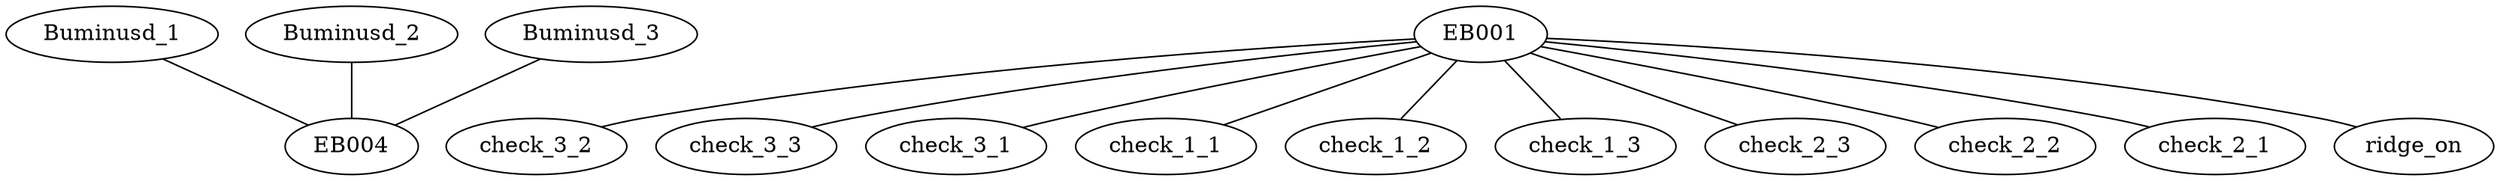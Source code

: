 strict graph "" {
	Buminusd_1 -- EB004;
	Buminusd_2 -- EB004;
	Buminusd_3 -- EB004;
	EB001 -- check_3_2;
	EB001 -- check_3_3;
	EB001 -- check_3_1;
	EB001 -- check_1_1;
	EB001 -- check_1_2;
	EB001 -- check_1_3;
	EB001 -- check_2_3;
	EB001 -- check_2_2;
	EB001 -- check_2_1;
	EB001 -- ridge_on;
}
